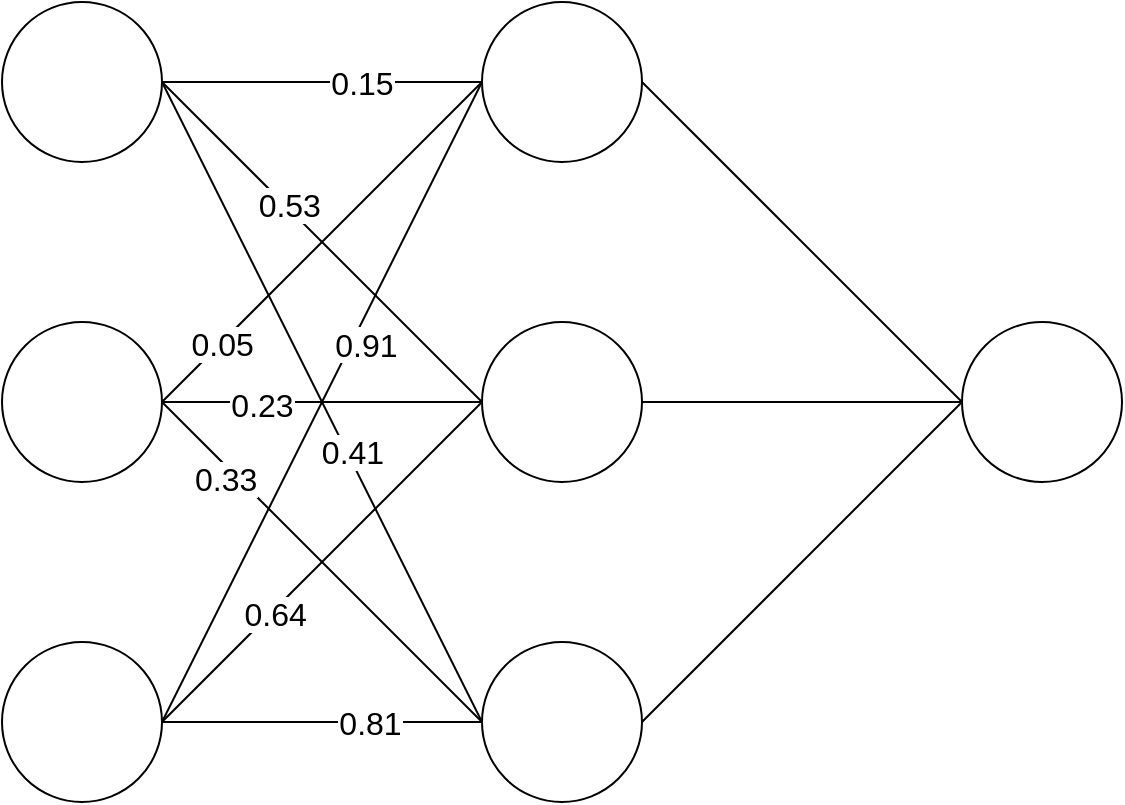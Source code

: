 <mxfile version="15.8.8" type="device"><diagram id="sLIRJsi5y9wLKyILJcnk" name="Page-1"><mxGraphModel dx="2062" dy="1065" grid="1" gridSize="10" guides="1" tooltips="1" connect="1" arrows="1" fold="1" page="1" pageScale="1" pageWidth="850" pageHeight="1100" math="0" shadow="0"><root><mxCell id="0"/><mxCell id="1" parent="0"/><mxCell id="Nvu8iW8Ky8LQ2kerMmJc-9" value="" style="edgeStyle=orthogonalEdgeStyle;rounded=0;orthogonalLoop=1;jettySize=auto;exitX=1;exitY=0.5;exitDx=0;exitDy=0;endArrow=none;endFill=0;" edge="1" parent="1" source="Nvu8iW8Ky8LQ2kerMmJc-1" target="Nvu8iW8Ky8LQ2kerMmJc-5"><mxGeometry relative="1" as="geometry"/></mxCell><mxCell id="Nvu8iW8Ky8LQ2kerMmJc-35" value="0.15" style="edgeLabel;align=center;verticalAlign=middle;resizable=0;points=[];fontSize=16;" vertex="1" connectable="0" parent="Nvu8iW8Ky8LQ2kerMmJc-9"><mxGeometry x="0.25" y="1" relative="1" as="geometry"><mxPoint as="offset"/></mxGeometry></mxCell><mxCell id="Nvu8iW8Ky8LQ2kerMmJc-1" value="" style="ellipse;aspect=fixed;" vertex="1" parent="1"><mxGeometry x="120" y="320" width="80" height="80" as="geometry"/></mxCell><mxCell id="Nvu8iW8Ky8LQ2kerMmJc-2" value="" style="ellipse;aspect=fixed;" vertex="1" parent="1"><mxGeometry x="120" y="640" width="80" height="80" as="geometry"/></mxCell><mxCell id="Nvu8iW8Ky8LQ2kerMmJc-16" value="" style="edgeStyle=orthogonalEdgeStyle;rounded=0;orthogonalLoop=1;jettySize=auto;exitX=1;exitY=0.5;exitDx=0;exitDy=0;endArrow=none;endFill=0;" edge="1" parent="1" source="Nvu8iW8Ky8LQ2kerMmJc-3" target="Nvu8iW8Ky8LQ2kerMmJc-7"><mxGeometry relative="1" as="geometry"><Array as="points"><mxPoint x="320" y="520"/><mxPoint x="320" y="520"/></Array></mxGeometry></mxCell><mxCell id="Nvu8iW8Ky8LQ2kerMmJc-41" value="0.23" style="edgeLabel;align=center;verticalAlign=middle;resizable=0;points=[];fontSize=16;" vertex="1" connectable="0" parent="Nvu8iW8Ky8LQ2kerMmJc-16"><mxGeometry x="0.362" y="-2" relative="1" as="geometry"><mxPoint x="-59" y="-2" as="offset"/></mxGeometry></mxCell><mxCell id="Nvu8iW8Ky8LQ2kerMmJc-3" value="" style="ellipse;aspect=fixed;" vertex="1" parent="1"><mxGeometry x="120" y="480" width="80" height="80" as="geometry"/></mxCell><mxCell id="Nvu8iW8Ky8LQ2kerMmJc-5" value="" style="ellipse;aspect=fixed;" vertex="1" parent="1"><mxGeometry x="360" y="320" width="80" height="80" as="geometry"/></mxCell><mxCell id="Nvu8iW8Ky8LQ2kerMmJc-6" value="" style="ellipse;aspect=fixed;" vertex="1" parent="1"><mxGeometry x="360" y="640" width="80" height="80" as="geometry"/></mxCell><mxCell id="Nvu8iW8Ky8LQ2kerMmJc-7" value="" style="ellipse;aspect=fixed;" vertex="1" parent="1"><mxGeometry x="360" y="480" width="80" height="80" as="geometry"/></mxCell><mxCell id="Nvu8iW8Ky8LQ2kerMmJc-8" value="" style="ellipse;aspect=fixed;" vertex="1" parent="1"><mxGeometry x="600" y="480" width="80" height="80" as="geometry"/></mxCell><mxCell id="Nvu8iW8Ky8LQ2kerMmJc-13" value="" style="endArrow=none;rounded=0;exitX=1;exitY=0.5;exitDx=0;exitDy=0;entryX=0;entryY=0.5;entryDx=0;entryDy=0;endFill=0;" edge="1" parent="1" source="Nvu8iW8Ky8LQ2kerMmJc-1" target="Nvu8iW8Ky8LQ2kerMmJc-7"><mxGeometry width="50" height="50" relative="1" as="geometry"><mxPoint x="400" y="570" as="sourcePoint"/><mxPoint x="450" y="520" as="targetPoint"/></mxGeometry></mxCell><mxCell id="Nvu8iW8Ky8LQ2kerMmJc-37" value="0.53" style="edgeLabel;align=center;verticalAlign=middle;resizable=0;points=[];fontSize=16;" vertex="1" connectable="0" parent="Nvu8iW8Ky8LQ2kerMmJc-13"><mxGeometry x="-0.169" y="-4" relative="1" as="geometry"><mxPoint y="-9" as="offset"/></mxGeometry></mxCell><mxCell id="Nvu8iW8Ky8LQ2kerMmJc-15" value="" style="endArrow=none;rounded=0;exitX=1;exitY=0.5;exitDx=0;exitDy=0;entryX=0;entryY=0.5;entryDx=0;entryDy=0;endFill=0;" edge="1" parent="1" source="Nvu8iW8Ky8LQ2kerMmJc-1" target="Nvu8iW8Ky8LQ2kerMmJc-6"><mxGeometry width="50" height="50" relative="1" as="geometry"><mxPoint x="210" y="370" as="sourcePoint"/><mxPoint x="370" y="530" as="targetPoint"/></mxGeometry></mxCell><mxCell id="Nvu8iW8Ky8LQ2kerMmJc-40" value="0.41" style="edgeLabel;align=center;verticalAlign=middle;resizable=0;points=[];fontSize=16;" vertex="1" connectable="0" parent="Nvu8iW8Ky8LQ2kerMmJc-15"><mxGeometry x="0.158" y="3" relative="1" as="geometry"><mxPoint as="offset"/></mxGeometry></mxCell><mxCell id="Nvu8iW8Ky8LQ2kerMmJc-18" value="" style="endArrow=none;rounded=0;entryX=0;entryY=0.5;entryDx=0;entryDy=0;endFill=0;" edge="1" parent="1" target="Nvu8iW8Ky8LQ2kerMmJc-5"><mxGeometry width="50" height="50" relative="1" as="geometry"><mxPoint x="200" y="520" as="sourcePoint"/><mxPoint x="290" y="560" as="targetPoint"/></mxGeometry></mxCell><mxCell id="Nvu8iW8Ky8LQ2kerMmJc-38" value="0.05" style="edgeLabel;align=center;verticalAlign=middle;resizable=0;points=[];fontSize=16;" vertex="1" connectable="0" parent="Nvu8iW8Ky8LQ2kerMmJc-18"><mxGeometry x="-0.625" relative="1" as="geometry"><mxPoint as="offset"/></mxGeometry></mxCell><mxCell id="Nvu8iW8Ky8LQ2kerMmJc-22" value="" style="endArrow=none;rounded=0;exitX=1;exitY=0.5;exitDx=0;exitDy=0;endFill=0;" edge="1" parent="1" source="Nvu8iW8Ky8LQ2kerMmJc-3"><mxGeometry width="50" height="50" relative="1" as="geometry"><mxPoint x="210" y="530" as="sourcePoint"/><mxPoint x="360" y="680" as="targetPoint"/></mxGeometry></mxCell><mxCell id="Nvu8iW8Ky8LQ2kerMmJc-42" value="0.33" style="edgeLabel;align=center;verticalAlign=middle;resizable=0;points=[];fontSize=16;" vertex="1" connectable="0" parent="Nvu8iW8Ky8LQ2kerMmJc-22"><mxGeometry x="-0.569" y="-4" relative="1" as="geometry"><mxPoint as="offset"/></mxGeometry></mxCell><mxCell id="Nvu8iW8Ky8LQ2kerMmJc-23" value="" style="endArrow=none;rounded=0;entryX=0;entryY=0.5;entryDx=0;entryDy=0;exitX=1;exitY=0.5;exitDx=0;exitDy=0;endFill=0;" edge="1" parent="1" source="Nvu8iW8Ky8LQ2kerMmJc-2" target="Nvu8iW8Ky8LQ2kerMmJc-5"><mxGeometry width="50" height="50" relative="1" as="geometry"><mxPoint x="220" y="540" as="sourcePoint"/><mxPoint x="380" y="380" as="targetPoint"/></mxGeometry></mxCell><mxCell id="Nvu8iW8Ky8LQ2kerMmJc-39" value="0.91" style="edgeLabel;align=center;verticalAlign=middle;resizable=0;points=[];fontSize=16;" vertex="1" connectable="0" parent="Nvu8iW8Ky8LQ2kerMmJc-23"><mxGeometry x="0.275" relative="1" as="geometry"><mxPoint y="14" as="offset"/></mxGeometry></mxCell><mxCell id="Nvu8iW8Ky8LQ2kerMmJc-24" value="" style="endArrow=none;rounded=0;entryX=0;entryY=0.5;entryDx=0;entryDy=0;exitX=1;exitY=0.5;exitDx=0;exitDy=0;endFill=0;" edge="1" parent="1" source="Nvu8iW8Ky8LQ2kerMmJc-2" target="Nvu8iW8Ky8LQ2kerMmJc-7"><mxGeometry width="50" height="50" relative="1" as="geometry"><mxPoint x="230" y="550" as="sourcePoint"/><mxPoint x="390" y="390" as="targetPoint"/></mxGeometry></mxCell><mxCell id="Nvu8iW8Ky8LQ2kerMmJc-43" value="0.64" style="edgeLabel;align=center;verticalAlign=middle;resizable=0;points=[];fontSize=16;" vertex="1" connectable="0" parent="Nvu8iW8Ky8LQ2kerMmJc-24"><mxGeometry x="-0.3" y="-1" relative="1" as="geometry"><mxPoint as="offset"/></mxGeometry></mxCell><mxCell id="Nvu8iW8Ky8LQ2kerMmJc-25" value="" style="endArrow=none;rounded=0;exitX=1;exitY=0.5;exitDx=0;exitDy=0;endFill=0;" edge="1" parent="1" source="Nvu8iW8Ky8LQ2kerMmJc-2"><mxGeometry width="50" height="50" relative="1" as="geometry"><mxPoint x="240" y="560" as="sourcePoint"/><mxPoint x="360" y="680" as="targetPoint"/></mxGeometry></mxCell><mxCell id="Nvu8iW8Ky8LQ2kerMmJc-44" value="0.81" style="edgeLabel;align=center;verticalAlign=middle;resizable=0;points=[];fontSize=16;" vertex="1" connectable="0" parent="Nvu8iW8Ky8LQ2kerMmJc-25"><mxGeometry x="0.3" y="1" relative="1" as="geometry"><mxPoint as="offset"/></mxGeometry></mxCell><mxCell id="Nvu8iW8Ky8LQ2kerMmJc-26" value="" style="endArrow=none;rounded=0;entryX=0;entryY=0.5;entryDx=0;entryDy=0;exitX=1;exitY=0.5;exitDx=0;exitDy=0;endFill=0;" edge="1" parent="1" source="Nvu8iW8Ky8LQ2kerMmJc-5" target="Nvu8iW8Ky8LQ2kerMmJc-8"><mxGeometry width="50" height="50" relative="1" as="geometry"><mxPoint x="250" y="570" as="sourcePoint"/><mxPoint x="410" y="410" as="targetPoint"/></mxGeometry></mxCell><mxCell id="Nvu8iW8Ky8LQ2kerMmJc-27" value="" style="endArrow=none;rounded=0;entryX=0;entryY=0.5;entryDx=0;entryDy=0;exitX=1;exitY=0.5;exitDx=0;exitDy=0;endFill=0;" edge="1" parent="1" source="Nvu8iW8Ky8LQ2kerMmJc-7" target="Nvu8iW8Ky8LQ2kerMmJc-8"><mxGeometry width="50" height="50" relative="1" as="geometry"><mxPoint x="452" y="363.04" as="sourcePoint"/><mxPoint x="610" y="530" as="targetPoint"/></mxGeometry></mxCell><mxCell id="Nvu8iW8Ky8LQ2kerMmJc-32" value="" style="endArrow=none;rounded=0;endFill=0;entryX=0;entryY=0.5;entryDx=0;entryDy=0;" edge="1" parent="1" target="Nvu8iW8Ky8LQ2kerMmJc-8"><mxGeometry width="50" height="50" relative="1" as="geometry"><mxPoint x="440" y="680" as="sourcePoint"/><mxPoint x="600" y="440" as="targetPoint"/></mxGeometry></mxCell></root></mxGraphModel></diagram></mxfile>